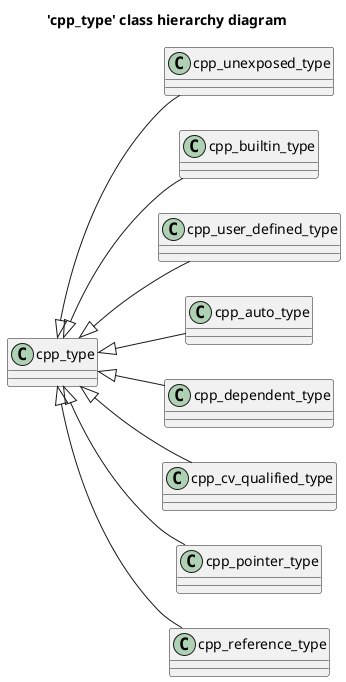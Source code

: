 @startuml
title 'cpp_type' class hierarchy diagram
left to right direction
class "cpp_type" as C_0012685224329895379678
class C_0012685224329895379678 [[https://github.com/foonathan/cppast/blob/5329e377ab9b9ab9309e9641f3fcda04366a449a/include/cppast/cpp_type.hpp#L44{cpp_type}]] {
__
}
class "cpp_unexposed_type" as C_0004813842429643163269
class C_0004813842429643163269 [[https://github.com/foonathan/cppast/blob/5329e377ab9b9ab9309e9641f3fcda04366a449a/include/cppast/cpp_type.hpp#L95{cpp_unexposed_type}]] {
__
}
class "cpp_builtin_type" as C_0016286280656642083260
class C_0016286280656642083260 [[https://github.com/foonathan/cppast/blob/5329e377ab9b9ab9309e9641f3fcda04366a449a/include/cppast/cpp_type.hpp#L161{cpp_builtin_type}]] {
__
}
class "cpp_user_defined_type" as C_0017335635478607505504
class C_0017335635478607505504 [[https://github.com/foonathan/cppast/blob/5329e377ab9b9ab9309e9641f3fcda04366a449a/include/cppast/cpp_type.hpp#L202{cpp_user_defined_type}]] {
__
}
class "cpp_auto_type" as C_0014472026947678462140
class C_0014472026947678462140 [[https://github.com/foonathan/cppast/blob/5329e377ab9b9ab9309e9641f3fcda04366a449a/include/cppast/cpp_type.hpp#L230{cpp_auto_type}]] {
__
}
class "cpp_dependent_type" as C_0004063987833557896570
class C_0004063987833557896570 [[https://github.com/foonathan/cppast/blob/5329e377ab9b9ab9309e9641f3fcda04366a449a/include/cppast/cpp_type.hpp#L249{cpp_dependent_type}]] {
__
}
class "cpp_cv_qualified_type" as C_0002742775955639665712
class C_0002742775955639665712 [[https://github.com/foonathan/cppast/blob/5329e377ab9b9ab9309e9641f3fcda04366a449a/include/cppast/cpp_type.hpp#L311{cpp_cv_qualified_type}]] {
__
}
class "cpp_pointer_type" as C_0006892285644718134459
class C_0006892285644718134459 [[https://github.com/foonathan/cppast/blob/5329e377ab9b9ab9309e9641f3fcda04366a449a/include/cppast/cpp_type.hpp#L359{cpp_pointer_type}]] {
__
}
class "cpp_reference_type" as C_0004804591595803064605
class C_0004804591595803064605 [[https://github.com/foonathan/cppast/blob/5329e377ab9b9ab9309e9641f3fcda04366a449a/include/cppast/cpp_type.hpp#L394{cpp_reference_type}]] {
__
}
C_0012685224329895379678 <|-- C_0004813842429643163269
C_0012685224329895379678 <|-- C_0016286280656642083260
C_0012685224329895379678 <|-- C_0017335635478607505504
C_0012685224329895379678 <|-- C_0014472026947678462140
C_0012685224329895379678 <|-- C_0004063987833557896570
C_0012685224329895379678 <|-- C_0002742775955639665712
C_0012685224329895379678 <|-- C_0006892285644718134459
C_0012685224329895379678 <|-- C_0004804591595803064605

'Generated with clang-uml, version 0.6.0
'LLVM version Ubuntu clang version 19.1.1 (1ubuntu1)
@enduml
